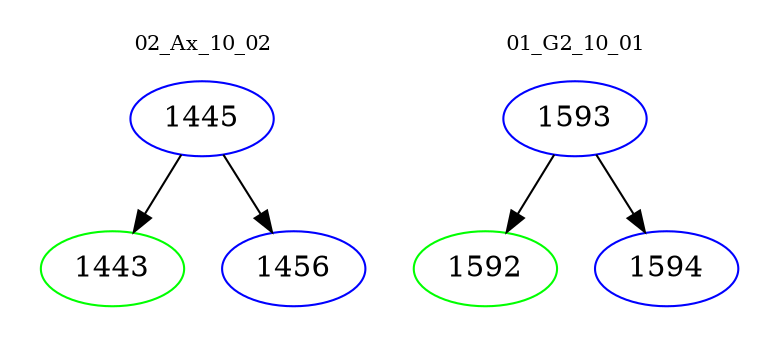 digraph{
subgraph cluster_0 {
color = white
label = "02_Ax_10_02";
fontsize=10;
T0_1445 [label="1445", color="blue"]
T0_1445 -> T0_1443 [color="black"]
T0_1443 [label="1443", color="green"]
T0_1445 -> T0_1456 [color="black"]
T0_1456 [label="1456", color="blue"]
}
subgraph cluster_1 {
color = white
label = "01_G2_10_01";
fontsize=10;
T1_1593 [label="1593", color="blue"]
T1_1593 -> T1_1592 [color="black"]
T1_1592 [label="1592", color="green"]
T1_1593 -> T1_1594 [color="black"]
T1_1594 [label="1594", color="blue"]
}
}
